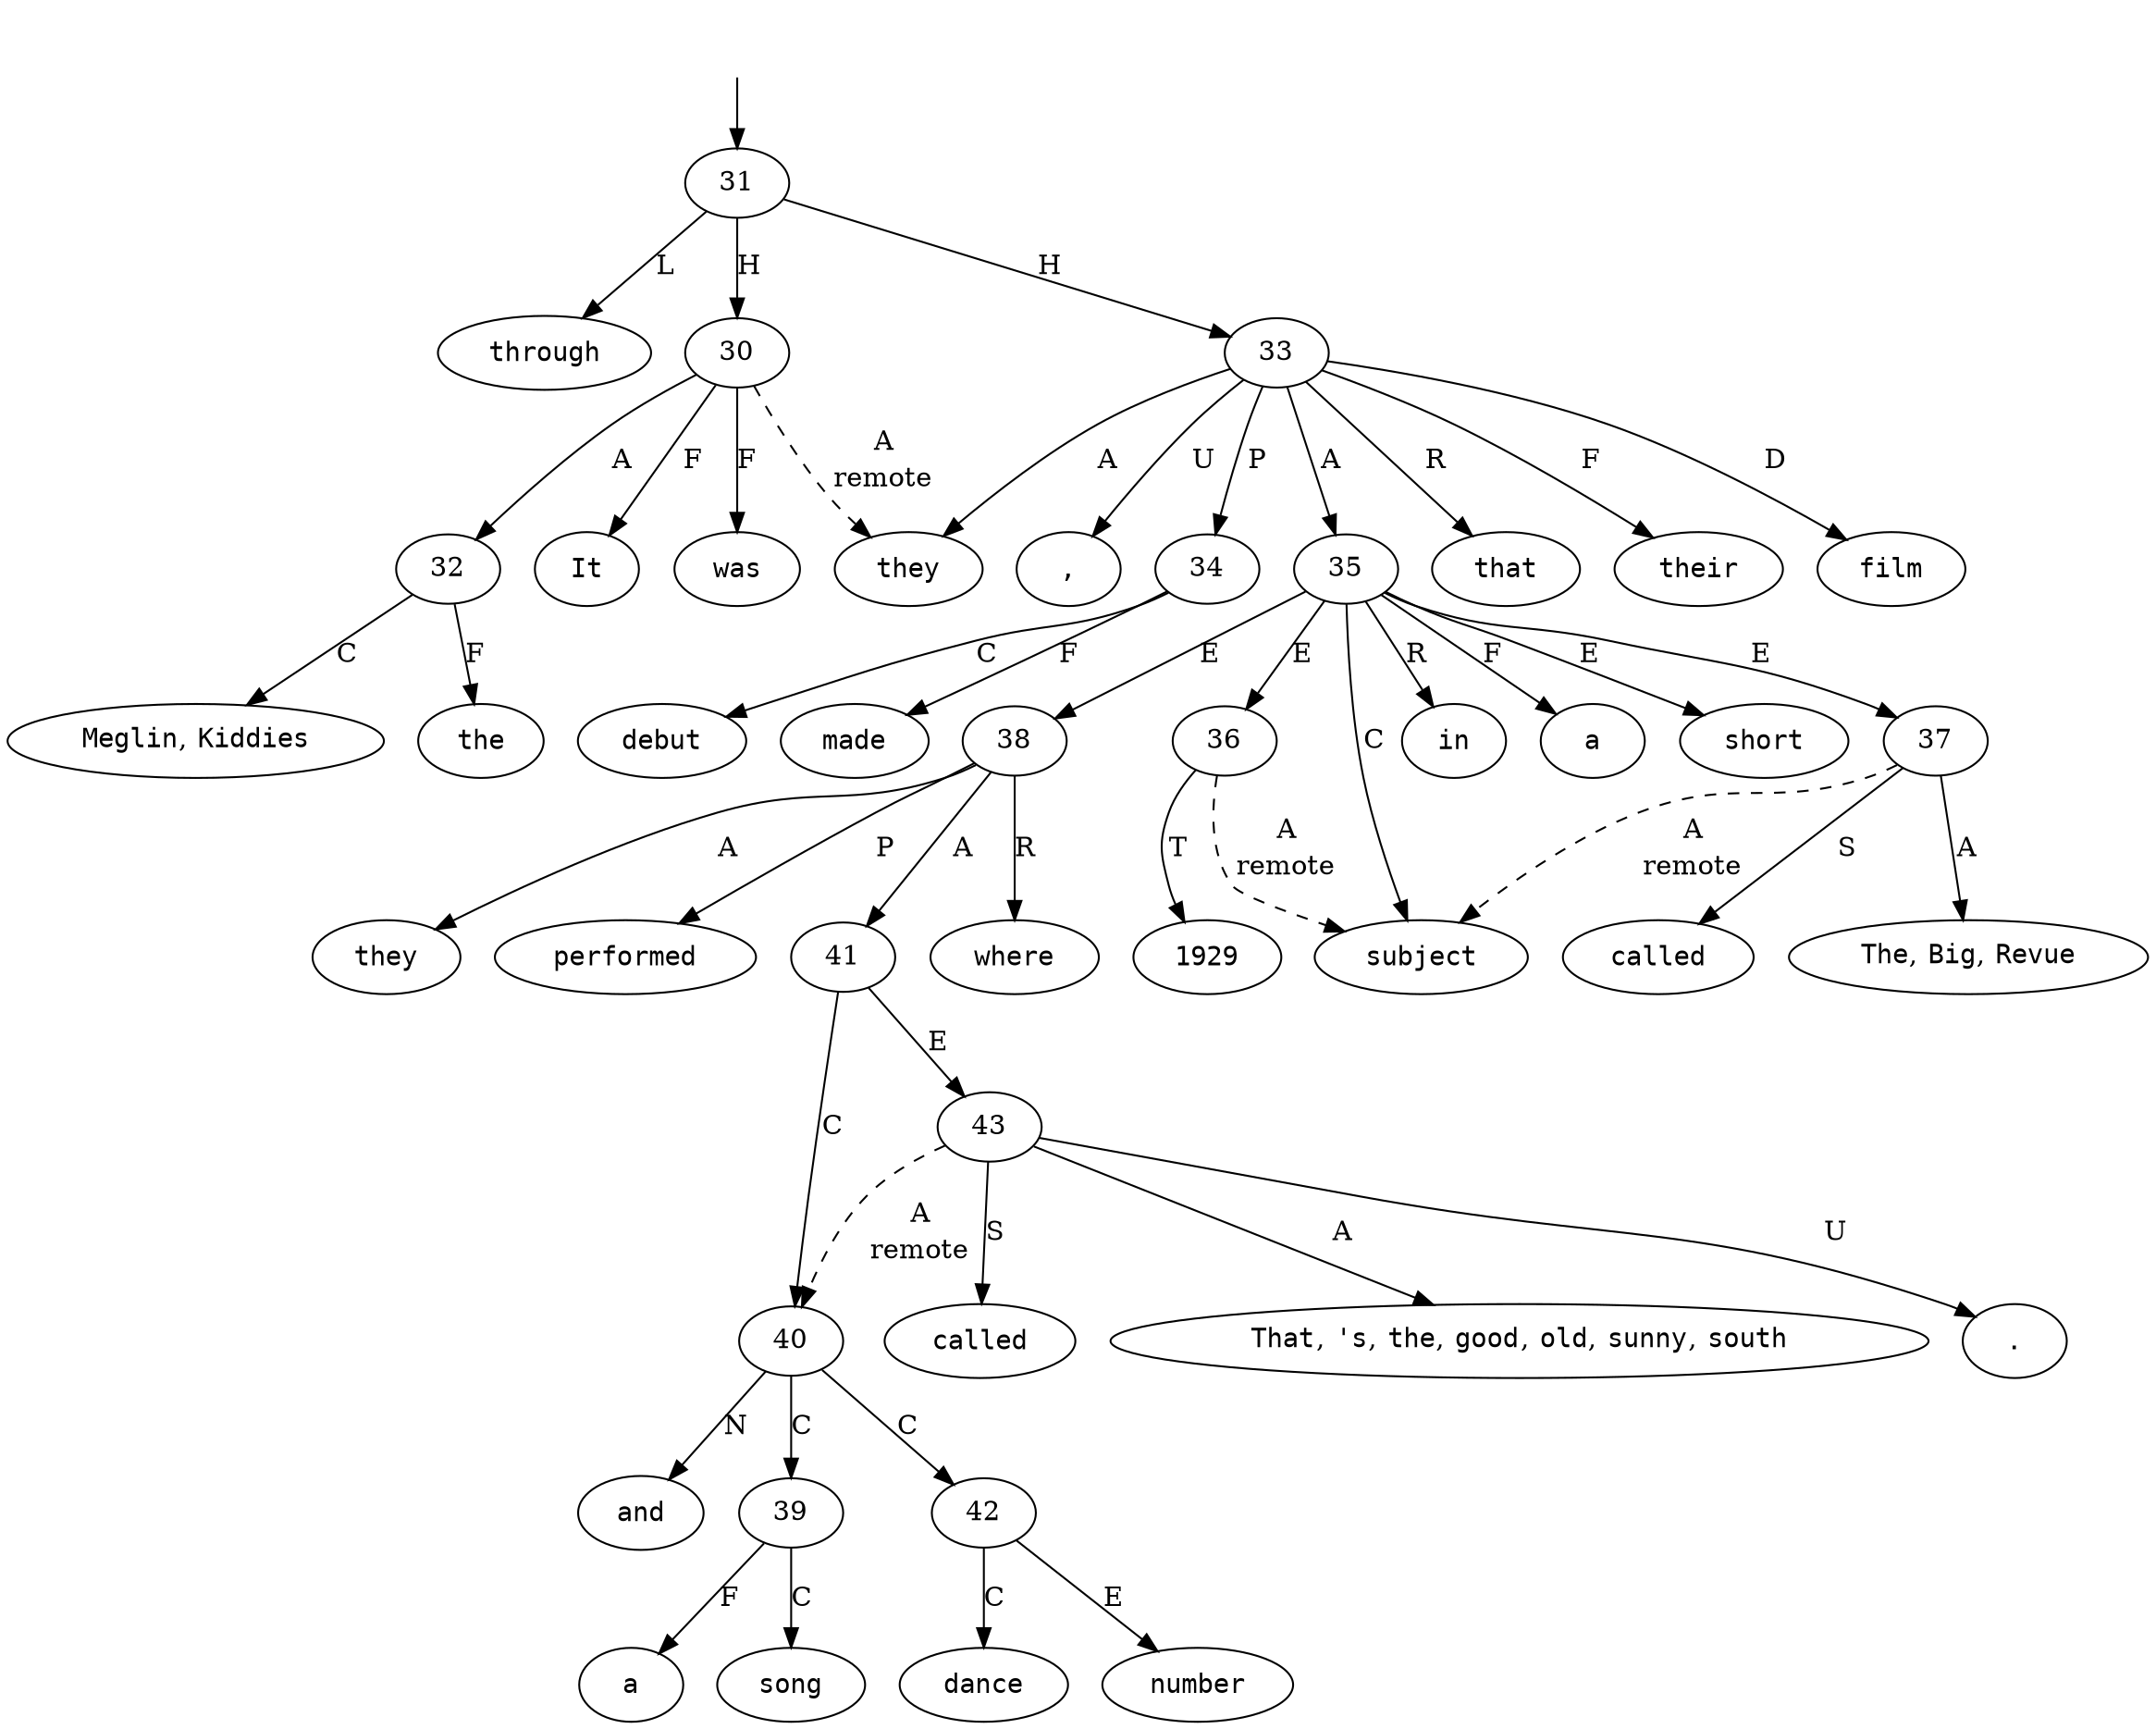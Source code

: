 digraph "521002" {
  top [ style=invis ];
  top -> 31;
  0 [ shape=oval, label=<<table align="center" border="0" cellspacing="0"><tr><td colspan="2"><font face="Courier">It</font></td></tr></table>> ];
  1 [ shape=oval, label=<<table align="center" border="0" cellspacing="0"><tr><td colspan="2"><font face="Courier">was</font></td></tr></table>> ];
  2 [ shape=oval, label=<<table align="center" border="0" cellspacing="0"><tr><td colspan="2"><font face="Courier">through</font></td></tr></table>> ];
  3 [ shape=oval, label=<<table align="center" border="0" cellspacing="0"><tr><td colspan="2"><font face="Courier">the</font></td></tr></table>> ];
  4 [ shape=oval, label=<<table align="center" border="0" cellspacing="0"><tr><td colspan="2"><font face="Courier">Meglin</font>,&nbsp;<font face="Courier">Kiddies</font></td></tr></table>> ];
  5 [ shape=oval, label=<<table align="center" border="0" cellspacing="0"><tr><td colspan="2"><font face="Courier">that</font></td></tr></table>> ];
  6 [ shape=oval, label=<<table align="center" border="0" cellspacing="0"><tr><td colspan="2"><font face="Courier">they</font></td></tr></table>> ];
  7 [ shape=oval, label=<<table align="center" border="0" cellspacing="0"><tr><td colspan="2"><font face="Courier">made</font></td></tr></table>> ];
  8 [ shape=oval, label=<<table align="center" border="0" cellspacing="0"><tr><td colspan="2"><font face="Courier">their</font></td></tr></table>> ];
  9 [ shape=oval, label=<<table align="center" border="0" cellspacing="0"><tr><td colspan="2"><font face="Courier">film</font></td></tr></table>> ];
  10 [ shape=oval, label=<<table align="center" border="0" cellspacing="0"><tr><td colspan="2"><font face="Courier">debut</font></td></tr></table>> ];
  11 [ shape=oval, label=<<table align="center" border="0" cellspacing="0"><tr><td colspan="2"><font face="Courier">,</font></td></tr></table>> ];
  12 [ shape=oval, label=<<table align="center" border="0" cellspacing="0"><tr><td colspan="2"><font face="Courier">in</font></td></tr></table>> ];
  13 [ shape=oval, label=<<table align="center" border="0" cellspacing="0"><tr><td colspan="2"><font face="Courier">a</font></td></tr></table>> ];
  14 [ shape=oval, label=<<table align="center" border="0" cellspacing="0"><tr><td colspan="2"><font face="Courier">1929</font></td></tr></table>> ];
  15 [ shape=oval, label=<<table align="center" border="0" cellspacing="0"><tr><td colspan="2"><font face="Courier">short</font></td></tr></table>> ];
  16 [ shape=oval, label=<<table align="center" border="0" cellspacing="0"><tr><td colspan="2"><font face="Courier">subject</font></td></tr></table>> ];
  17 [ shape=oval, label=<<table align="center" border="0" cellspacing="0"><tr><td colspan="2"><font face="Courier">called</font></td></tr></table>> ];
  18 [ shape=oval, label=<<table align="center" border="0" cellspacing="0"><tr><td colspan="2"><font face="Courier">The</font>,&nbsp;<font face="Courier">Big</font>,&nbsp;<font face="Courier">Revue</font></td></tr></table>> ];
  19 [ shape=oval, label=<<table align="center" border="0" cellspacing="0"><tr><td colspan="2"><font face="Courier">where</font></td></tr></table>> ];
  20 [ shape=oval, label=<<table align="center" border="0" cellspacing="0"><tr><td colspan="2"><font face="Courier">they</font></td></tr></table>> ];
  21 [ shape=oval, label=<<table align="center" border="0" cellspacing="0"><tr><td colspan="2"><font face="Courier">performed</font></td></tr></table>> ];
  22 [ shape=oval, label=<<table align="center" border="0" cellspacing="0"><tr><td colspan="2"><font face="Courier">a</font></td></tr></table>> ];
  23 [ shape=oval, label=<<table align="center" border="0" cellspacing="0"><tr><td colspan="2"><font face="Courier">song</font></td></tr></table>> ];
  24 [ shape=oval, label=<<table align="center" border="0" cellspacing="0"><tr><td colspan="2"><font face="Courier">and</font></td></tr></table>> ];
  25 [ shape=oval, label=<<table align="center" border="0" cellspacing="0"><tr><td colspan="2"><font face="Courier">dance</font></td></tr></table>> ];
  26 [ shape=oval, label=<<table align="center" border="0" cellspacing="0"><tr><td colspan="2"><font face="Courier">number</font></td></tr></table>> ];
  27 [ shape=oval, label=<<table align="center" border="0" cellspacing="0"><tr><td colspan="2"><font face="Courier">called</font></td></tr></table>> ];
  28 [ shape=oval, label=<<table align="center" border="0" cellspacing="0"><tr><td colspan="2"><font face="Courier">That</font>,&nbsp;<font face="Courier">&#x27;s</font>,&nbsp;<font face="Courier">the</font>,&nbsp;<font face="Courier">good</font>,&nbsp;<font face="Courier">old</font>,&nbsp;<font face="Courier">sunny</font>,&nbsp;<font face="Courier">south</font></td></tr></table>> ];
  29 [ shape=oval, label=<<table align="center" border="0" cellspacing="0"><tr><td colspan="2"><font face="Courier">.</font></td></tr></table>> ];
  30 -> 6 [ label=<<table align="center" border="0" cellspacing="0"><tr><td colspan="1">A</td></tr><tr><td>remote</td></tr></table>>, style=dashed ];
  30 -> 0 [ label="F" ];
  30 -> 1 [ label="F" ];
  30 -> 32 [ label="A" ];
  31 -> 2 [ label="L" ];
  31 -> 30 [ label="H" ];
  31 -> 33 [ label="H" ];
  32 -> 3 [ label="F" ];
  32 -> 4 [ label="C" ];
  33 -> 11 [ label="U" ];
  33 -> 34 [ label="P" ];
  33 -> 9 [ label="D" ];
  33 -> 5 [ label="R" ];
  33 -> 8 [ label="F" ];
  33 -> 6 [ label="A" ];
  33 -> 35 [ label="A" ];
  34 -> 10 [ label="C" ];
  34 -> 7 [ label="F" ];
  35 -> 13 [ label="F" ];
  35 -> 15 [ label="E" ];
  35 -> 16 [ label="C" ];
  35 -> 38 [ label="E" ];
  35 -> 12 [ label="R" ];
  35 -> 36 [ label="E" ];
  35 -> 37 [ label="E" ];
  36 -> 14 [ label="T" ];
  36 -> 16 [ label=<<table align="center" border="0" cellspacing="0"><tr><td colspan="1">A</td></tr><tr><td>remote</td></tr></table>>, style=dashed ];
  37 -> 17 [ label="S" ];
  37 -> 18 [ label="A" ];
  37 -> 16 [ label=<<table align="center" border="0" cellspacing="0"><tr><td colspan="1">A</td></tr><tr><td>remote</td></tr></table>>, style=dashed ];
  38 -> 20 [ label="A" ];
  38 -> 21 [ label="P" ];
  38 -> 41 [ label="A" ];
  38 -> 19 [ label="R" ];
  39 -> 22 [ label="F" ];
  39 -> 23 [ label="C" ];
  40 -> 39 [ label="C" ];
  40 -> 24 [ label="N" ];
  40 -> 42 [ label="C" ];
  41 -> 43 [ label="E" ];
  41 -> 40 [ label="C" ];
  42 -> 25 [ label="C" ];
  42 -> 26 [ label="E" ];
  43 -> 28 [ label="A" ];
  43 -> 40 [ label=<<table align="center" border="0" cellspacing="0"><tr><td colspan="1">A</td></tr><tr><td>remote</td></tr></table>>, style=dashed ];
  43 -> 29 [ label="U" ];
  43 -> 27 [ label="S" ];
}

